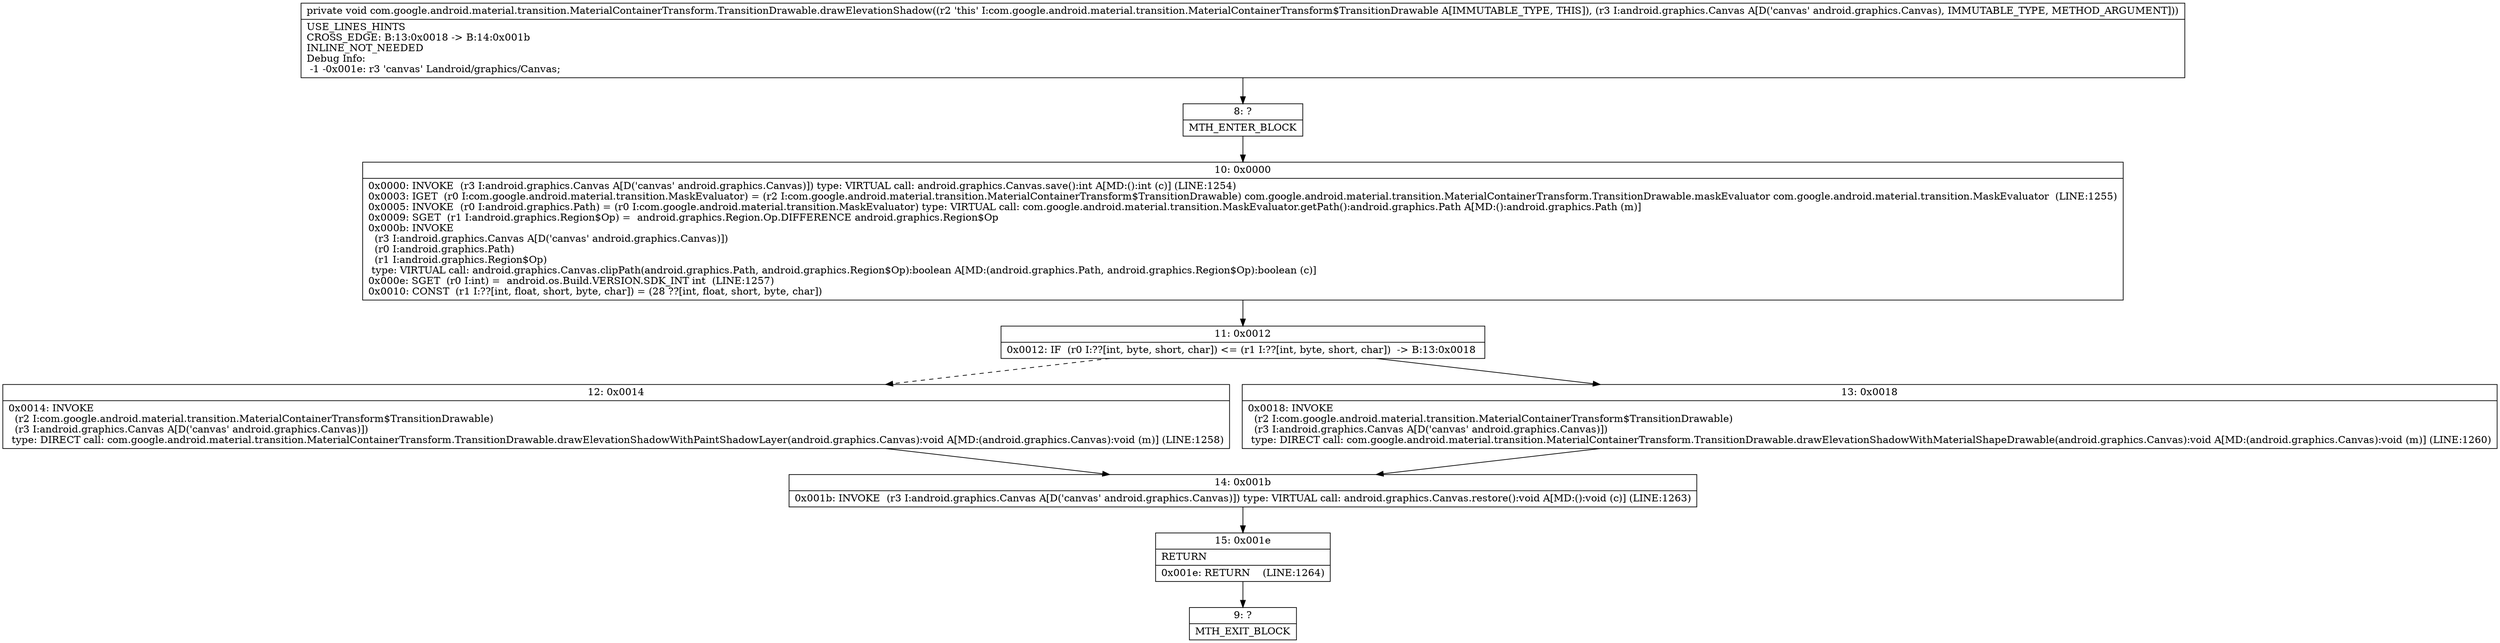 digraph "CFG forcom.google.android.material.transition.MaterialContainerTransform.TransitionDrawable.drawElevationShadow(Landroid\/graphics\/Canvas;)V" {
Node_8 [shape=record,label="{8\:\ ?|MTH_ENTER_BLOCK\l}"];
Node_10 [shape=record,label="{10\:\ 0x0000|0x0000: INVOKE  (r3 I:android.graphics.Canvas A[D('canvas' android.graphics.Canvas)]) type: VIRTUAL call: android.graphics.Canvas.save():int A[MD:():int (c)] (LINE:1254)\l0x0003: IGET  (r0 I:com.google.android.material.transition.MaskEvaluator) = (r2 I:com.google.android.material.transition.MaterialContainerTransform$TransitionDrawable) com.google.android.material.transition.MaterialContainerTransform.TransitionDrawable.maskEvaluator com.google.android.material.transition.MaskEvaluator  (LINE:1255)\l0x0005: INVOKE  (r0 I:android.graphics.Path) = (r0 I:com.google.android.material.transition.MaskEvaluator) type: VIRTUAL call: com.google.android.material.transition.MaskEvaluator.getPath():android.graphics.Path A[MD:():android.graphics.Path (m)]\l0x0009: SGET  (r1 I:android.graphics.Region$Op) =  android.graphics.Region.Op.DIFFERENCE android.graphics.Region$Op \l0x000b: INVOKE  \l  (r3 I:android.graphics.Canvas A[D('canvas' android.graphics.Canvas)])\l  (r0 I:android.graphics.Path)\l  (r1 I:android.graphics.Region$Op)\l type: VIRTUAL call: android.graphics.Canvas.clipPath(android.graphics.Path, android.graphics.Region$Op):boolean A[MD:(android.graphics.Path, android.graphics.Region$Op):boolean (c)]\l0x000e: SGET  (r0 I:int) =  android.os.Build.VERSION.SDK_INT int  (LINE:1257)\l0x0010: CONST  (r1 I:??[int, float, short, byte, char]) = (28 ??[int, float, short, byte, char]) \l}"];
Node_11 [shape=record,label="{11\:\ 0x0012|0x0012: IF  (r0 I:??[int, byte, short, char]) \<= (r1 I:??[int, byte, short, char])  \-\> B:13:0x0018 \l}"];
Node_12 [shape=record,label="{12\:\ 0x0014|0x0014: INVOKE  \l  (r2 I:com.google.android.material.transition.MaterialContainerTransform$TransitionDrawable)\l  (r3 I:android.graphics.Canvas A[D('canvas' android.graphics.Canvas)])\l type: DIRECT call: com.google.android.material.transition.MaterialContainerTransform.TransitionDrawable.drawElevationShadowWithPaintShadowLayer(android.graphics.Canvas):void A[MD:(android.graphics.Canvas):void (m)] (LINE:1258)\l}"];
Node_14 [shape=record,label="{14\:\ 0x001b|0x001b: INVOKE  (r3 I:android.graphics.Canvas A[D('canvas' android.graphics.Canvas)]) type: VIRTUAL call: android.graphics.Canvas.restore():void A[MD:():void (c)] (LINE:1263)\l}"];
Node_15 [shape=record,label="{15\:\ 0x001e|RETURN\l|0x001e: RETURN    (LINE:1264)\l}"];
Node_9 [shape=record,label="{9\:\ ?|MTH_EXIT_BLOCK\l}"];
Node_13 [shape=record,label="{13\:\ 0x0018|0x0018: INVOKE  \l  (r2 I:com.google.android.material.transition.MaterialContainerTransform$TransitionDrawable)\l  (r3 I:android.graphics.Canvas A[D('canvas' android.graphics.Canvas)])\l type: DIRECT call: com.google.android.material.transition.MaterialContainerTransform.TransitionDrawable.drawElevationShadowWithMaterialShapeDrawable(android.graphics.Canvas):void A[MD:(android.graphics.Canvas):void (m)] (LINE:1260)\l}"];
MethodNode[shape=record,label="{private void com.google.android.material.transition.MaterialContainerTransform.TransitionDrawable.drawElevationShadow((r2 'this' I:com.google.android.material.transition.MaterialContainerTransform$TransitionDrawable A[IMMUTABLE_TYPE, THIS]), (r3 I:android.graphics.Canvas A[D('canvas' android.graphics.Canvas), IMMUTABLE_TYPE, METHOD_ARGUMENT]))  | USE_LINES_HINTS\lCROSS_EDGE: B:13:0x0018 \-\> B:14:0x001b\lINLINE_NOT_NEEDED\lDebug Info:\l  \-1 \-0x001e: r3 'canvas' Landroid\/graphics\/Canvas;\l}"];
MethodNode -> Node_8;Node_8 -> Node_10;
Node_10 -> Node_11;
Node_11 -> Node_12[style=dashed];
Node_11 -> Node_13;
Node_12 -> Node_14;
Node_14 -> Node_15;
Node_15 -> Node_9;
Node_13 -> Node_14;
}

